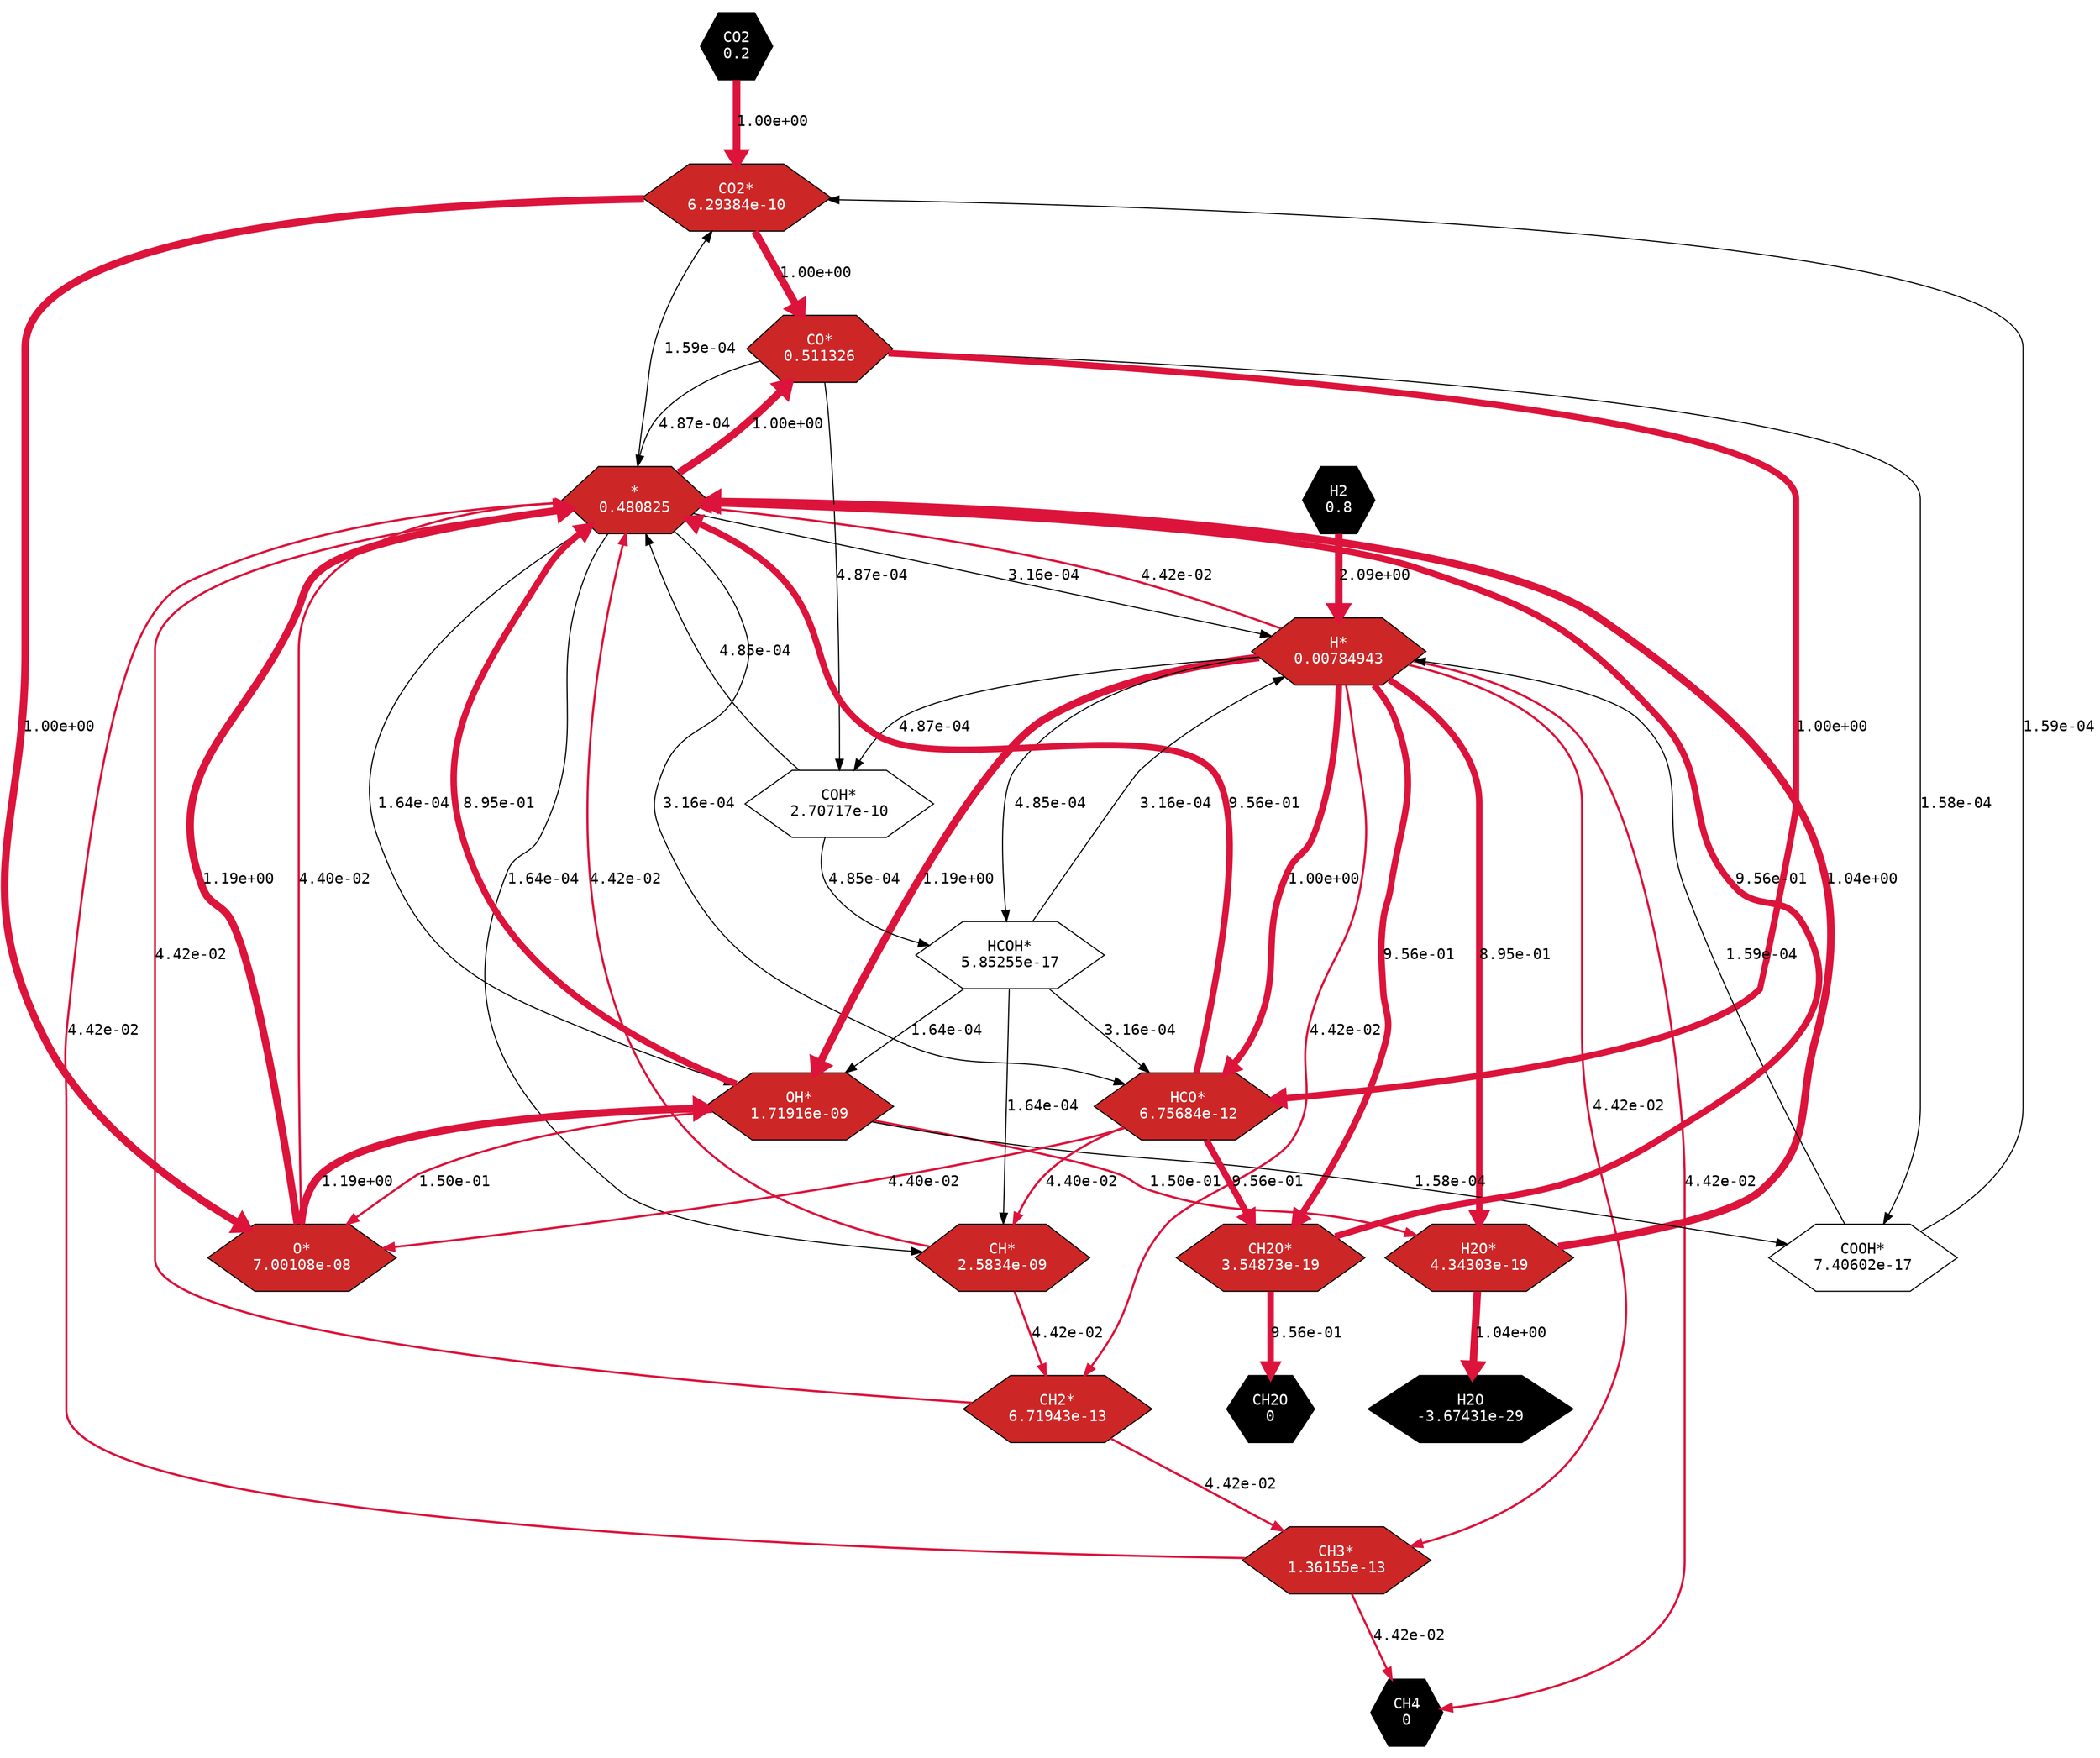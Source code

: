 strict digraph G {
	layout=dot
	rotate=0
	ratio=1
	rankdir=TB
	root=CO2
	"CO2" -> "CO2*" [label="1.00e+00",fontname="monospace",penwidth=7,color=crimson];
	"*" -> "CO2*" [label="1.00e+00",fontname="monospace",penwidth=7,color=crimson];
	"H2" -> "H*" [label="2.09e+00",fontname="monospace",penwidth=7,color=crimson];
	"*" -> "H*" [label="2.09e+00",fontname="monospace",penwidth=7,color=crimson];
	"H2O*" -> "H2O" [label="1.04e+00",fontname="monospace",penwidth=7,color=crimson];
	"H2O*" -> "*" [label="1.04e+00",fontname="monospace",penwidth=7,color=crimson];
	"CO2*" -> "CO*" [label="1.00e+00",fontname="monospace",penwidth=7,color=crimson];
	"CO2*" -> "O*" [label="1.00e+00",fontname="monospace",penwidth=7,color=crimson];
	"*" -> "CO*" [label="1.00e+00",fontname="monospace",penwidth=7,color=crimson];
	"*" -> "O*" [label="1.00e+00",fontname="monospace",penwidth=7,color=crimson];
	"COOH*" -> "CO2*" [label="1.59e-04",fontname="monospace",penwidth=1,color=black];
	"*" -> "CO2*" [label="1.59e-04",fontname="monospace",penwidth=1,color=black];
	"COOH*" -> "H*" [label="1.59e-04",fontname="monospace",penwidth=1,color=black];
	"*" -> "H*" [label="1.59e-04",fontname="monospace",penwidth=1,color=black];
	"CO*" -> "COOH*" [label="1.58e-04",fontname="monospace",penwidth=1,color=black];
	"OH*" -> "COOH*" [label="1.58e-04",fontname="monospace",penwidth=1,color=black];
	"CO*" -> "*" [label="1.58e-04",fontname="monospace",penwidth=1,color=black];
	"OH*" -> "*" [label="1.58e-04",fontname="monospace",penwidth=1,color=black];
	"CO*" -> "HCO*" [label="1.00e+00",fontname="monospace",penwidth=6,color=crimson];
	"H*" -> "HCO*" [label="1.00e+00",fontname="monospace",penwidth=6,color=crimson];
	"CO*" -> "*" [label="1.00e+00",fontname="monospace",penwidth=6,color=crimson];
	"H*" -> "*" [label="1.00e+00",fontname="monospace",penwidth=6,color=crimson];
	"HCO*" -> "CH*" [label="4.40e-02",fontname="monospace",penwidth=2,color=crimson];
	"HCO*" -> "O*" [label="4.40e-02",fontname="monospace",penwidth=2,color=crimson];
	"*" -> "CH*" [label="4.40e-02",fontname="monospace",penwidth=2,color=crimson];
	"*" -> "O*" [label="4.40e-02",fontname="monospace",penwidth=2,color=crimson];
	"CO*" -> "COH*" [label="4.87e-04",fontname="monospace",penwidth=1,color=black];
	"H*" -> "COH*" [label="4.87e-04",fontname="monospace",penwidth=1,color=black];
	"CO*" -> "*" [label="4.87e-04",fontname="monospace",penwidth=1,color=black];
	"H*" -> "*" [label="4.87e-04",fontname="monospace",penwidth=1,color=black];
	"CH*" -> "CH2*" [label="4.42e-02",fontname="monospace",penwidth=2,color=crimson];
	"CH*" -> "*" [label="4.42e-02",fontname="monospace",penwidth=2,color=crimson];
	"H*" -> "CH2*" [label="4.42e-02",fontname="monospace",penwidth=2,color=crimson];
	"H*" -> "*" [label="4.42e-02",fontname="monospace",penwidth=2,color=crimson];
	"CH2*" -> "CH3*" [label="4.42e-02",fontname="monospace",penwidth=2,color=crimson];
	"CH2*" -> "*" [label="4.42e-02",fontname="monospace",penwidth=2,color=crimson];
	"H*" -> "CH3*" [label="4.42e-02",fontname="monospace",penwidth=2,color=crimson];
	"H*" -> "*" [label="4.42e-02",fontname="monospace",penwidth=2,color=crimson];
	"HCO*" -> "CH2O*" [label="9.56e-01",fontname="monospace",penwidth=6,color=crimson];
	"HCO*" -> "*" [label="9.56e-01",fontname="monospace",penwidth=6,color=crimson];
	"H*" -> "CH2O*" [label="9.56e-01",fontname="monospace",penwidth=6,color=crimson];
	"H*" -> "*" [label="9.56e-01",fontname="monospace",penwidth=6,color=crimson];
	"HCOH*" -> "HCO*" [label="3.16e-04",fontname="monospace",penwidth=1,color=black];
	"*" -> "HCO*" [label="3.16e-04",fontname="monospace",penwidth=1,color=black];
	"HCOH*" -> "H*" [label="3.16e-04",fontname="monospace",penwidth=1,color=black];
	"*" -> "H*" [label="3.16e-04",fontname="monospace",penwidth=1,color=black];
	"COH*" -> "HCOH*" [label="4.85e-04",fontname="monospace",penwidth=1,color=black];
	"COH*" -> "*" [label="4.85e-04",fontname="monospace",penwidth=1,color=black];
	"H*" -> "HCOH*" [label="4.85e-04",fontname="monospace",penwidth=1,color=black];
	"H*" -> "*" [label="4.85e-04",fontname="monospace",penwidth=1,color=black];
	"HCOH*" -> "CH*" [label="1.64e-04",fontname="monospace",penwidth=1,color=black];
	"HCOH*" -> "OH*" [label="1.64e-04",fontname="monospace",penwidth=1,color=black];
	"*" -> "CH*" [label="1.64e-04",fontname="monospace",penwidth=1,color=black];
	"*" -> "OH*" [label="1.64e-04",fontname="monospace",penwidth=1,color=black];
	"O*" -> "OH*" [label="1.19e+00",fontname="monospace",penwidth=7,color=crimson];
	"O*" -> "*" [label="1.19e+00",fontname="monospace",penwidth=7,color=crimson];
	"H*" -> "OH*" [label="1.19e+00",fontname="monospace",penwidth=7,color=crimson];
	"H*" -> "*" [label="1.19e+00",fontname="monospace",penwidth=7,color=crimson];
	"OH*" -> "H2O*" [label="8.95e-01",fontname="monospace",penwidth=6,color=crimson];
	"OH*" -> "*" [label="8.95e-01",fontname="monospace",penwidth=6,color=crimson];
	"H*" -> "H2O*" [label="8.95e-01",fontname="monospace",penwidth=6,color=crimson];
	"H*" -> "*" [label="8.95e-01",fontname="monospace",penwidth=6,color=crimson];
	"OH*" -> "O*" [label="1.50e-01",fontname="monospace",penwidth=2,color=crimson];
	"OH*" -> "H2O*" [label="1.50e-01",fontname="monospace",penwidth=2,color=crimson];
	"OH*" -> "O*" [label="1.50e-01",fontname="monospace",penwidth=2,color=crimson];
	"OH*" -> "H2O*" [label="1.50e-01",fontname="monospace",penwidth=2,color=crimson];
	"CH3*" -> "CH4" [label="4.42e-02",fontname="monospace",penwidth=2,color=crimson];
	"H*" -> "CH4" [label="4.42e-02",fontname="monospace",penwidth=2,color=crimson];
	"CH3*" -> "*" [label="4.42e-02",fontname="monospace",penwidth=2,color=crimson];
	"H*" -> "*" [label="4.42e-02",fontname="monospace",penwidth=2,color=crimson];
	"CH2O*" -> "CH2O" [label="9.56e-01",fontname="monospace",penwidth=6,color=crimson];
	"CH2O*" -> "*" [label="9.56e-01",fontname="monospace",penwidth=6,color=crimson];
	"CH4"[fontname="monospace",shape=hexagon,label="CH4\n0",fillcolor=black,style=filled,fontcolor=white];
	"HCOH*"[fontname="monospace",shape=hexagon,label="HCOH*\n5.85255e-17"];
	"CH2O"[fontname="monospace",shape=hexagon,label="CH2O\n0",fillcolor=black,style=filled,fontcolor=white];
	"CH2O*"[fontname="monospace",shape=hexagon,label="CH2O*\n3.54873e-19",fillcolor=firebrick3,style=filled,fontcolor=white];
	"H2O"[fontname="monospace",shape=hexagon,label="H2O\n-3.67431e-29",fillcolor=black,style=filled,fontcolor=white];
	"H*"[fontname="monospace",shape=hexagon,label="H*\n0.00784943",fillcolor=firebrick3,style=filled,fontcolor=white];
	"*"[fontname="monospace",shape=hexagon,label="*\n0.480825",fillcolor=firebrick3,style=filled,fontcolor=white];
	"CH3*"[fontname="monospace",shape=hexagon,label="CH3*\n1.36155e-13",fillcolor=firebrick3,style=filled,fontcolor=white];
	"COOH*"[fontname="monospace",shape=hexagon,label="COOH*\n7.40602e-17"];
	"OH*"[fontname="monospace",shape=hexagon,label="OH*\n1.71916e-09",fillcolor=firebrick3,style=filled,fontcolor=white];
	"H2"[fontname="monospace",shape=hexagon,label="H2\n0.8",fillcolor=black,style=filled,fontcolor=white];
	"CH*"[fontname="monospace",shape=hexagon,label="CH*\n2.5834e-09",fillcolor=firebrick3,style=filled,fontcolor=white];
	"H2O*"[fontname="monospace",shape=hexagon,label="H2O*\n4.34303e-19",fillcolor=firebrick3,style=filled,fontcolor=white];
	"CH2*"[fontname="monospace",shape=hexagon,label="CH2*\n6.71943e-13",fillcolor=firebrick3,style=filled,fontcolor=white];
	"CO*"[fontname="monospace",shape=hexagon,label="CO*\n0.511326",fillcolor=firebrick3,style=filled,fontcolor=white];
	"O*"[fontname="monospace",shape=hexagon,label="O*\n7.00108e-08",fillcolor=firebrick3,style=filled,fontcolor=white];
	"CO2*"[fontname="monospace",shape=hexagon,label="CO2*\n6.29384e-10",fillcolor=firebrick3,style=filled,fontcolor=white];
	"COH*"[fontname="monospace",shape=hexagon,label="COH*\n2.70717e-10"];
	"HCO*"[fontname="monospace",shape=hexagon,label="HCO*\n6.75684e-12",fillcolor=firebrick3,style=filled,fontcolor=white];
	"CO2"[fontname="monospace",shape=hexagon,label="CO2\n0.2",fillcolor=black,style=filled,fontcolor=white];
}
